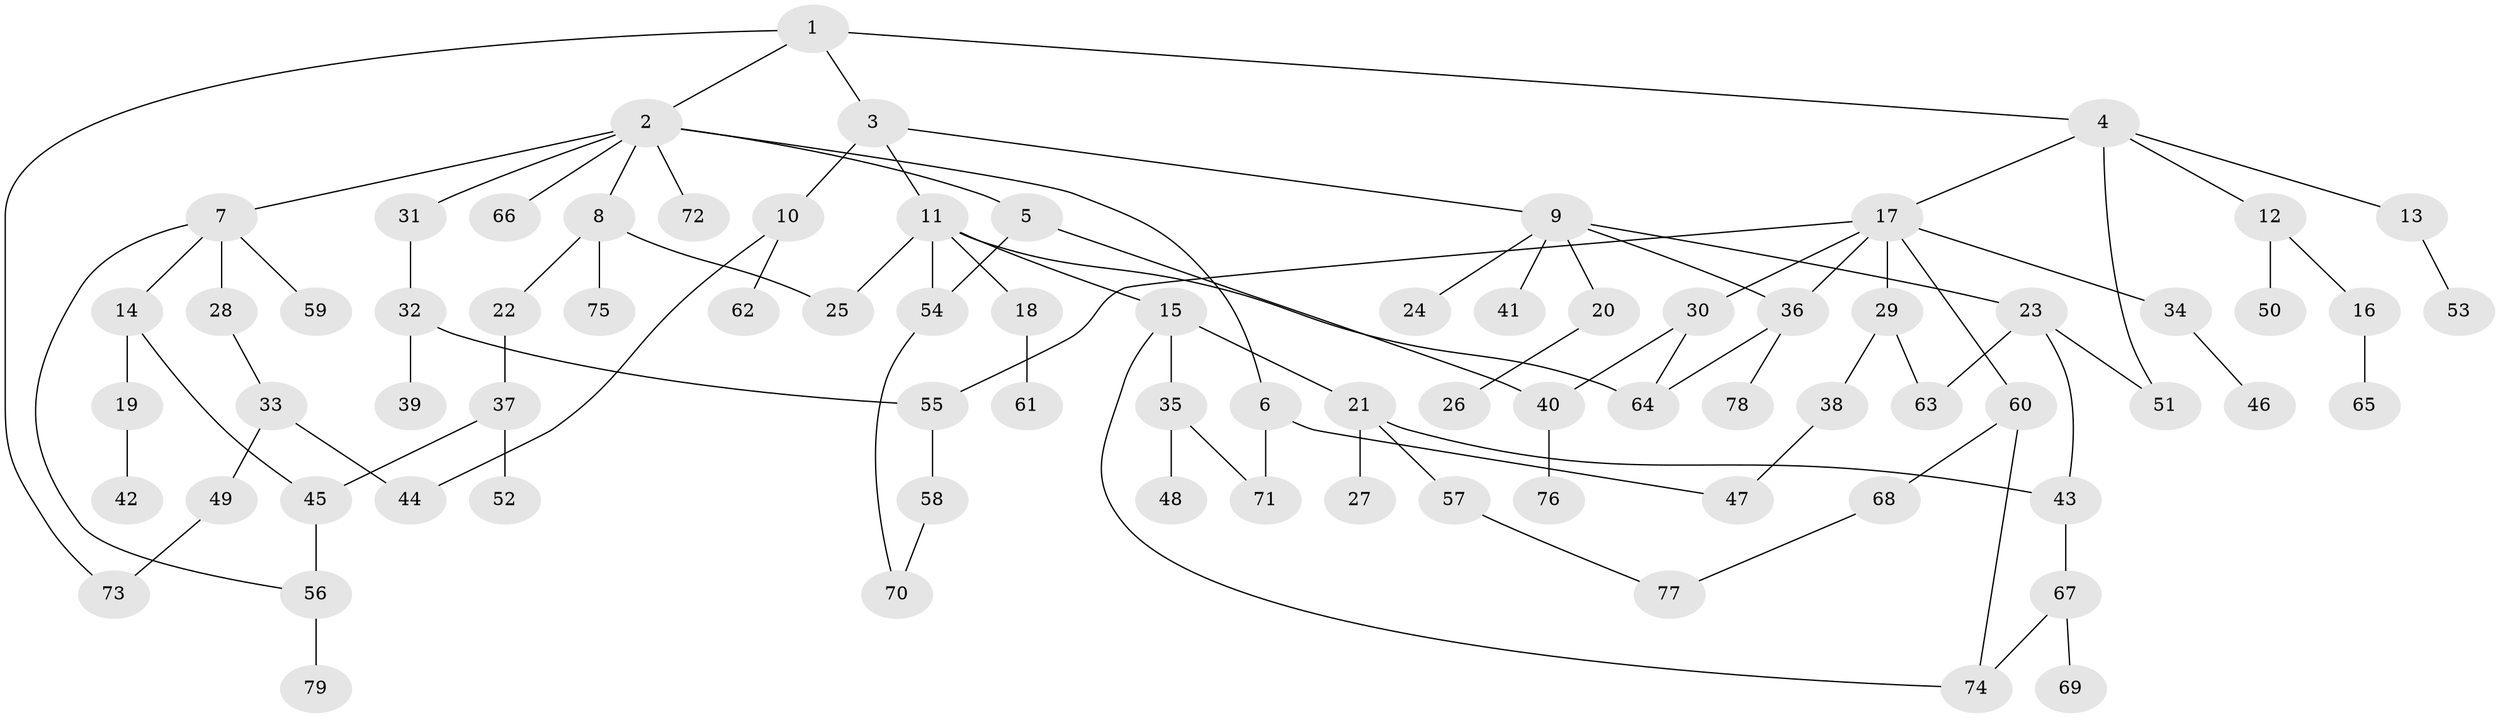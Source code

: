 // Generated by graph-tools (version 1.1) at 2025/42/03/09/25 04:42:57]
// undirected, 79 vertices, 98 edges
graph export_dot {
graph [start="1"]
  node [color=gray90,style=filled];
  1;
  2;
  3;
  4;
  5;
  6;
  7;
  8;
  9;
  10;
  11;
  12;
  13;
  14;
  15;
  16;
  17;
  18;
  19;
  20;
  21;
  22;
  23;
  24;
  25;
  26;
  27;
  28;
  29;
  30;
  31;
  32;
  33;
  34;
  35;
  36;
  37;
  38;
  39;
  40;
  41;
  42;
  43;
  44;
  45;
  46;
  47;
  48;
  49;
  50;
  51;
  52;
  53;
  54;
  55;
  56;
  57;
  58;
  59;
  60;
  61;
  62;
  63;
  64;
  65;
  66;
  67;
  68;
  69;
  70;
  71;
  72;
  73;
  74;
  75;
  76;
  77;
  78;
  79;
  1 -- 2;
  1 -- 3;
  1 -- 4;
  1 -- 73;
  2 -- 5;
  2 -- 6;
  2 -- 7;
  2 -- 8;
  2 -- 31;
  2 -- 66;
  2 -- 72;
  3 -- 9;
  3 -- 10;
  3 -- 11;
  4 -- 12;
  4 -- 13;
  4 -- 17;
  4 -- 51;
  5 -- 40;
  5 -- 54;
  6 -- 47;
  6 -- 71;
  7 -- 14;
  7 -- 28;
  7 -- 59;
  7 -- 56;
  8 -- 22;
  8 -- 75;
  8 -- 25;
  9 -- 20;
  9 -- 23;
  9 -- 24;
  9 -- 41;
  9 -- 36;
  10 -- 44;
  10 -- 62;
  11 -- 15;
  11 -- 18;
  11 -- 25;
  11 -- 54;
  11 -- 64;
  12 -- 16;
  12 -- 50;
  13 -- 53;
  14 -- 19;
  14 -- 45;
  15 -- 21;
  15 -- 35;
  15 -- 74;
  16 -- 65;
  17 -- 29;
  17 -- 30;
  17 -- 34;
  17 -- 36;
  17 -- 55;
  17 -- 60;
  18 -- 61;
  19 -- 42;
  20 -- 26;
  21 -- 27;
  21 -- 43;
  21 -- 57;
  22 -- 37;
  23 -- 51;
  23 -- 63;
  23 -- 43;
  28 -- 33;
  29 -- 38;
  29 -- 63;
  30 -- 40;
  30 -- 64;
  31 -- 32;
  32 -- 39;
  32 -- 55;
  33 -- 49;
  33 -- 44;
  34 -- 46;
  35 -- 48;
  35 -- 71;
  36 -- 78;
  36 -- 64;
  37 -- 52;
  37 -- 45;
  38 -- 47;
  40 -- 76;
  43 -- 67;
  45 -- 56;
  49 -- 73;
  54 -- 70;
  55 -- 58;
  56 -- 79;
  57 -- 77;
  58 -- 70;
  60 -- 68;
  60 -- 74;
  67 -- 69;
  67 -- 74;
  68 -- 77;
}
